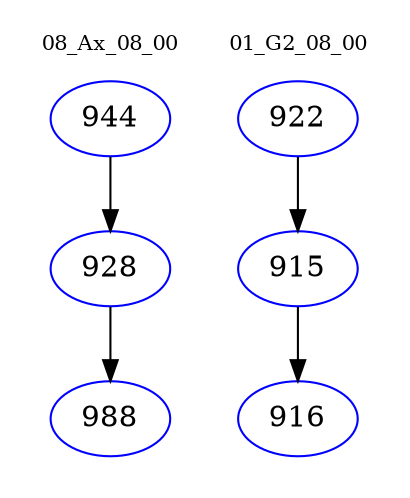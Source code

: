 digraph{
subgraph cluster_0 {
color = white
label = "08_Ax_08_00";
fontsize=10;
T0_944 [label="944", color="blue"]
T0_944 -> T0_928 [color="black"]
T0_928 [label="928", color="blue"]
T0_928 -> T0_988 [color="black"]
T0_988 [label="988", color="blue"]
}
subgraph cluster_1 {
color = white
label = "01_G2_08_00";
fontsize=10;
T1_922 [label="922", color="blue"]
T1_922 -> T1_915 [color="black"]
T1_915 [label="915", color="blue"]
T1_915 -> T1_916 [color="black"]
T1_916 [label="916", color="blue"]
}
}
